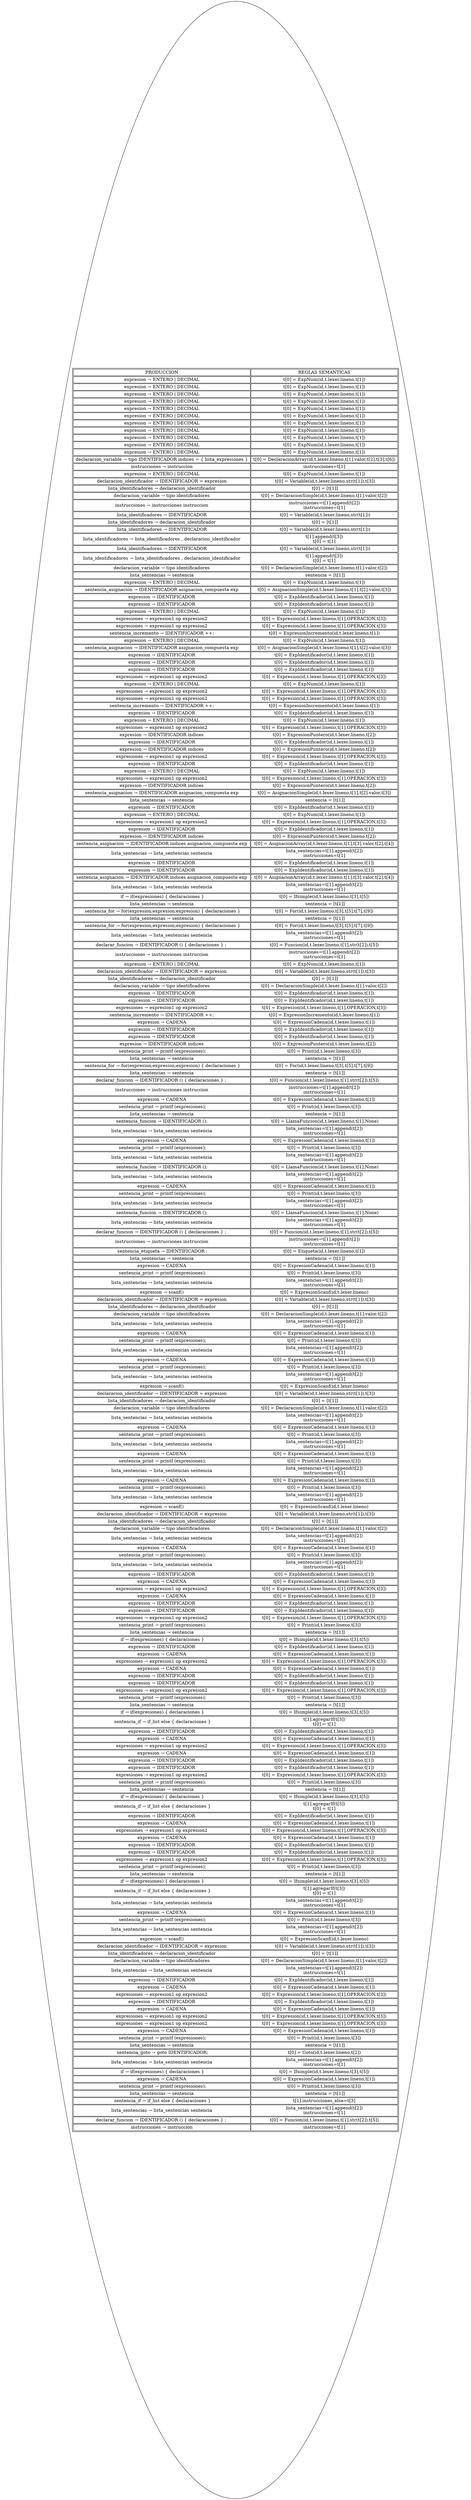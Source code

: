 digraph g {
	table [label=<<TABLE><TR><TD>PRODUCCION</TD><TD>REGLAS SEMANTICAS</TD></TR><TR><TD> expresion → ENTERO | DECIMAL </TD><TD> t[0] = ExpNum(id,t.lexer.lineno,t[1]) </TD></TR><TR><TD> expresion → ENTERO | DECIMAL </TD><TD> t[0] = ExpNum(id,t.lexer.lineno,t[1]) </TD></TR><TR><TD> expresion → ENTERO | DECIMAL </TD><TD> t[0] = ExpNum(id,t.lexer.lineno,t[1]) </TD></TR><TR><TD> expresion → ENTERO | DECIMAL </TD><TD> t[0] = ExpNum(id,t.lexer.lineno,t[1]) </TD></TR><TR><TD> expresion → ENTERO | DECIMAL </TD><TD> t[0] = ExpNum(id,t.lexer.lineno,t[1]) </TD></TR><TR><TD> expresion → ENTERO | DECIMAL </TD><TD> t[0] = ExpNum(id,t.lexer.lineno,t[1]) </TD></TR><TR><TD> expresion → ENTERO | DECIMAL </TD><TD> t[0] = ExpNum(id,t.lexer.lineno,t[1]) </TD></TR><TR><TD> expresion → ENTERO | DECIMAL </TD><TD> t[0] = ExpNum(id,t.lexer.lineno,t[1]) </TD></TR><TR><TD> expresion → ENTERO | DECIMAL </TD><TD> t[0] = ExpNum(id,t.lexer.lineno,t[1]) </TD></TR><TR><TD> expresion → ENTERO | DECIMAL </TD><TD> t[0] = ExpNum(id,t.lexer.lineno,t[1]) </TD></TR><TR><TD> expresion → ENTERO | DECIMAL </TD><TD> t[0] = ExpNum(id,t.lexer.lineno,t[1]) </TD></TR><TR><TD> declaracion_variable → tipo IDENTIFICADOR indices = { lista_expresiones } </TD><TD> t[0] = DeclaracionArray(id,t.lexer.lineno,t[1].valor,t[2],t[3],t[6]) </TD></TR>
 <TR><TD> instrucciones → instruccion </TD><TD> instrucciones=t[1] </TD></TR><TR><TD> expresion → ENTERO | DECIMAL </TD><TD> t[0] = ExpNum(id,t.lexer.lineno,t[1]) </TD></TR><TR><TD> declaracion_identificador → IDENTIFICADOR = expresion </TD><TD> t[0] = Variable(id,t.lexer.lineno,str(t[1]),t[3])</TD></TR><TR><TD> lista_identificadores → declaracion_identificador </TD><TD> t[0] = [t[1]]</TD></TR><TR><TD> declaracion_variable → tipo identificadores </TD><TD> t[0] = DeclaracionSimple(id,t.lexer.lineno,t[1].valor,t[2]) </TD></TR><TR><TD> instrucciones → instrucciones instruccion </TD><TD> instrucciones=t[1].append(t[2]) <BR/> instrucciones=t[1] </TD></TR><TR><TD> lista_identificadores → IDENTIFICADOR </TD><TD> t[0] = Variable(id,t.lexer.lineno,str(t[1]))</TD></TR><TR><TD> lista_identificadores → declaracion_identificador </TD><TD> t[0] = [t[1]]</TD></TR><TR><TD> lista_identificadores → IDENTIFICADOR </TD><TD> t[0] = Variable(id,t.lexer.lineno,str(t[1]))</TD></TR><TR><TD> lista_identificadores → lista_identificadores , declaracion_identificador </TD><TD> t[1].append(t[3]) <BR/> t[0] = t[1] </TD></TR><TR><TD> lista_identificadores → IDENTIFICADOR </TD><TD> t[0] = Variable(id,t.lexer.lineno,str(t[1]))</TD></TR><TR><TD> lista_identificadores → lista_identificadores , declaracion_identificador </TD><TD> t[1].append(t[3]) <BR/> t[0] = t[1] </TD></TR><TR><TD> declaracion_variable → tipo identificadores </TD><TD> t[0] = DeclaracionSimple(id,t.lexer.lineno,t[1].valor,t[2]) </TD></TR><TR><TD> lista_sentencias → sentencia </TD><TD> sentencia = [t[1]]</TD></TR><TR><TD> expresion → ENTERO | DECIMAL </TD><TD> t[0] = ExpNum(id,t.lexer.lineno,t[1]) </TD></TR><TR><TD> sentencia_asignacion → IDENTIFICADOR asignacion_compuesta exp </TD><TD> t[0] = AsignacionSimple(id,t.lexer.lineno,t[1],t[2].valor,t[3]) </TD></TR><TR><TD> expresion → IDENTIFICADOR </TD><TD> t[0] = ExpIdentificador(id,t.lexer.lineno,t[1]) </TD></TR><TR><TD> expresion → IDENTIFICADOR </TD><TD> t[0] = ExpIdentificador(id,t.lexer.lineno,t[1]) </TD></TR><TR><TD> expresion → ENTERO | DECIMAL </TD><TD> t[0] = ExpNum(id,t.lexer.lineno,t[1]) </TD></TR><TR><TD> expresiones → expresion1 op expresion2 </TD><TD> t[0] = Expresion(id,t.lexer.lineno,t[1],OPERACION,t[3]) </TD></TR><TR><TD> expresiones → expresion1 op expresion2 </TD><TD> t[0] = Expresion(id,t.lexer.lineno,t[1],OPERACION,t[3]) </TD></TR><TR><TD> sentencia_incremento → IDENTIFICADOR ++; </TD><TD> t[0] = ExpresionIncremento(id,t.lexer.lineno,t[1]) </TD></TR><TR><TD> expresion → ENTERO | DECIMAL </TD><TD> t[0] = ExpNum(id,t.lexer.lineno,t[1]) </TD></TR><TR><TD> sentencia_asignacion → IDENTIFICADOR asignacion_compuesta exp </TD><TD> t[0] = AsignacionSimple(id,t.lexer.lineno,t[1],t[2].valor,t[3]) </TD></TR><TR><TD> expresion → IDENTIFICADOR </TD><TD> t[0] = ExpIdentificador(id,t.lexer.lineno,t[1]) </TD></TR><TR><TD> expresion → IDENTIFICADOR </TD><TD> t[0] = ExpIdentificador(id,t.lexer.lineno,t[1]) </TD></TR><TR><TD> expresion → IDENTIFICADOR </TD><TD> t[0] = ExpIdentificador(id,t.lexer.lineno,t[1]) </TD></TR><TR><TD> expresiones → expresion1 op expresion2 </TD><TD> t[0] = Expresion(id,t.lexer.lineno,t[1],OPERACION,t[3]) </TD></TR><TR><TD> expresion → ENTERO | DECIMAL </TD><TD> t[0] = ExpNum(id,t.lexer.lineno,t[1]) </TD></TR><TR><TD> expresiones → expresion1 op expresion2 </TD><TD> t[0] = Expresion(id,t.lexer.lineno,t[1],OPERACION,t[3]) </TD></TR><TR><TD> expresiones → expresion1 op expresion2 </TD><TD> t[0] = Expresion(id,t.lexer.lineno,t[1],OPERACION,t[3]) </TD></TR><TR><TD> sentencia_incremento → IDENTIFICADOR ++; </TD><TD> t[0] = ExpresionIncremento(id,t.lexer.lineno,t[1]) </TD></TR><TR><TD> expresion → IDENTIFICADOR </TD><TD> t[0] = ExpIdentificador(id,t.lexer.lineno,t[1]) </TD></TR><TR><TD> expresion → ENTERO | DECIMAL </TD><TD> t[0] = ExpNum(id,t.lexer.lineno,t[1]) </TD></TR><TR><TD> expresiones → expresion1 op expresion2 </TD><TD> t[0] = Expresion(id,t.lexer.lineno,t[1],OPERACION,t[3]) </TD></TR><TR><TD> expresion → IDENTIFICADOR indices </TD><TD> t[0] = ExpresionPuntero(id,t.lexer.lineno,t[2]) </TD></TR><TR><TD> expresion → IDENTIFICADOR </TD><TD> t[0] = ExpIdentificador(id,t.lexer.lineno,t[1]) </TD></TR><TR><TD> expresion → IDENTIFICADOR indices </TD><TD> t[0] = ExpresionPuntero(id,t.lexer.lineno,t[2]) </TD></TR><TR><TD> expresiones → expresion1 op expresion2 </TD><TD> t[0] = Expresion(id,t.lexer.lineno,t[1],OPERACION,t[3]) </TD></TR><TR><TD> expresion → IDENTIFICADOR </TD><TD> t[0] = ExpIdentificador(id,t.lexer.lineno,t[1]) </TD></TR><TR><TD> expresion → ENTERO | DECIMAL </TD><TD> t[0] = ExpNum(id,t.lexer.lineno,t[1]) </TD></TR><TR><TD> expresiones → expresion1 op expresion2 </TD><TD> t[0] = Expresion(id,t.lexer.lineno,t[1],OPERACION,t[3]) </TD></TR><TR><TD> expresion → IDENTIFICADOR indices </TD><TD> t[0] = ExpresionPuntero(id,t.lexer.lineno,t[2]) </TD></TR><TR><TD> sentencia_asignacion → IDENTIFICADOR asignacion_compuesta exp </TD><TD> t[0] = AsignacionSimple(id,t.lexer.lineno,t[1],t[2].valor,t[3]) </TD></TR><TR><TD> lista_sentencias → sentencia </TD><TD> sentencia = [t[1]]</TD></TR><TR><TD> expresion → IDENTIFICADOR </TD><TD> t[0] = ExpIdentificador(id,t.lexer.lineno,t[1]) </TD></TR><TR><TD> expresion → ENTERO | DECIMAL </TD><TD> t[0] = ExpNum(id,t.lexer.lineno,t[1]) </TD></TR><TR><TD> expresiones → expresion1 op expresion2 </TD><TD> t[0] = Expresion(id,t.lexer.lineno,t[1],OPERACION,t[3]) </TD></TR><TR><TD> expresion → IDENTIFICADOR </TD><TD> t[0] = ExpIdentificador(id,t.lexer.lineno,t[1]) </TD></TR><TR><TD> expresion → IDENTIFICADOR indices </TD><TD> t[0] = ExpresionPuntero(id,t.lexer.lineno,t[2]) </TD></TR><TR><TD> sentencia_asignacion → IDENTIFICADOR indices asignacion_compuesta exp </TD><TD> t[0] = AsignacionArray(id,t.lexer.lineno,t[1],t[3].valor,t[2],t[4]) </TD></TR><TR><TD> lista_sentencias → lista_sentencias sentencia </TD><TD> lista_sentencias=t[1].append(t[2]) <BR/> instrucciones=t[1] </TD></TR><TR><TD> expresion → IDENTIFICADOR </TD><TD> t[0] = ExpIdentificador(id,t.lexer.lineno,t[1]) </TD></TR><TR><TD> expresion → IDENTIFICADOR </TD><TD> t[0] = ExpIdentificador(id,t.lexer.lineno,t[1]) </TD></TR><TR><TD> sentencia_asignacion → IDENTIFICADOR indices asignacion_compuesta exp </TD><TD> t[0] = AsignacionArray(id,t.lexer.lineno,t[1],t[3].valor,t[2],t[4]) </TD></TR><TR><TD> lista_sentencias → lista_sentencias sentencia </TD><TD> lista_sentencias=t[1].append(t[2]) <BR/> instrucciones=t[1] </TD></TR><TR><TD> if → if(expresiones) { declaraciones }</TD><TD> t[0] = Ifsimple(id,t.lexer.lineno,t[3],t[5]) </TD></TR><TR><TD> lista_sentencias → sentencia </TD><TD> sentencia = [t[1]]</TD></TR><TR><TD> sentencia_for → for(expresion;expresion;expresion) { declaraciones }</TD><TD> t[0] = For(id,t.lexer.lineno,t[3],t[5],t[7],t[9]) </TD></TR><TR><TD> lista_sentencias → sentencia </TD><TD> sentencia = [t[1]]</TD></TR><TR><TD> sentencia_for → for(expresion;expresion;expresion) { declaraciones }</TD><TD> t[0] = For(id,t.lexer.lineno,t[3],t[5],t[7],t[9]) </TD></TR><TR><TD> lista_sentencias → lista_sentencias sentencia </TD><TD> lista_sentencias=t[1].append(t[2]) <BR/> instrucciones=t[1] </TD></TR>
 <TR><TD> declarar_funcion → IDENTIFICADOR () { declaraciones } ;  </TD><TD> t[0] = Funcion(id,t.lexer.lineno,t[1],str(t[2]),t[5]) </TD></TR><TR><TD> instrucciones → instrucciones instruccion </TD><TD> instrucciones=t[1].append(t[2]) <BR/> instrucciones=t[1] </TD></TR><TR><TD> expresion → ENTERO | DECIMAL </TD><TD> t[0] = ExpNum(id,t.lexer.lineno,t[1]) </TD></TR><TR><TD> declaracion_identificador → IDENTIFICADOR = expresion </TD><TD> t[0] = Variable(id,t.lexer.lineno,str(t[1]),t[3])</TD></TR><TR><TD> lista_identificadores → declaracion_identificador </TD><TD> t[0] = [t[1]]</TD></TR><TR><TD> declaracion_variable → tipo identificadores </TD><TD> t[0] = DeclaracionSimple(id,t.lexer.lineno,t[1].valor,t[2]) </TD></TR><TR><TD> expresion → IDENTIFICADOR </TD><TD> t[0] = ExpIdentificador(id,t.lexer.lineno,t[1]) </TD></TR><TR><TD> expresion → IDENTIFICADOR </TD><TD> t[0] = ExpIdentificador(id,t.lexer.lineno,t[1]) </TD></TR><TR><TD> expresiones → expresion1 op expresion2 </TD><TD> t[0] = Expresion(id,t.lexer.lineno,t[1],OPERACION,t[3]) </TD></TR><TR><TD> sentencia_incremento → IDENTIFICADOR ++; </TD><TD> t[0] = ExpresionIncremento(id,t.lexer.lineno,t[1]) </TD></TR><TR><TD> expresion → CADENA </TD><TD> t[0] = ExpresionCadena(id,t.lexer.lineno,t[1]) </TD></TR><TR><TD> expresion → IDENTIFICADOR </TD><TD> t[0] = ExpIdentificador(id,t.lexer.lineno,t[1]) </TD></TR><TR><TD> expresion → IDENTIFICADOR </TD><TD> t[0] = ExpIdentificador(id,t.lexer.lineno,t[1]) </TD></TR><TR><TD> expresion → IDENTIFICADOR indices </TD><TD> t[0] = ExpresionPuntero(id,t.lexer.lineno,t[2]) </TD></TR><TR><TD> sentencia_print → printf (expresiones);</TD><TD> t[0] = Print(id,t.lexer.lineno,t[3]) </TD></TR><TR><TD> lista_sentencias → sentencia </TD><TD> sentencia = [t[1]]</TD></TR><TR><TD> sentencia_for → for(expresion;expresion;expresion) { declaraciones }</TD><TD> t[0] = For(id,t.lexer.lineno,t[3],t[5],t[7],t[9]) </TD></TR><TR><TD> lista_sentencias → sentencia </TD><TD> sentencia = [t[1]]</TD></TR>
 <TR><TD> declarar_funcion → IDENTIFICADOR () { declaraciones } ;  </TD><TD> t[0] = Funcion(id,t.lexer.lineno,t[1],str(t[2]),t[5]) </TD></TR><TR><TD> instrucciones → instrucciones instruccion </TD><TD> instrucciones=t[1].append(t[2]) <BR/> instrucciones=t[1] </TD></TR><TR><TD> expresion → CADENA </TD><TD> t[0] = ExpresionCadena(id,t.lexer.lineno,t[1]) </TD></TR><TR><TD> sentencia_print → printf (expresiones);</TD><TD> t[0] = Print(id,t.lexer.lineno,t[3]) </TD></TR><TR><TD> lista_sentencias → sentencia </TD><TD> sentencia = [t[1]]</TD></TR><TR><TD> sentencia_funcion → IDENTIFICADOR (); </TD><TD> t[0] = LlamaFuncion(id,t.lexer.lineno,t[1],None)</TD></TR><TR><TD> lista_sentencias → lista_sentencias sentencia </TD><TD> lista_sentencias=t[1].append(t[2]) <BR/> instrucciones=t[1] </TD></TR><TR><TD> expresion → CADENA </TD><TD> t[0] = ExpresionCadena(id,t.lexer.lineno,t[1]) </TD></TR><TR><TD> sentencia_print → printf (expresiones);</TD><TD> t[0] = Print(id,t.lexer.lineno,t[3]) </TD></TR><TR><TD> lista_sentencias → lista_sentencias sentencia </TD><TD> lista_sentencias=t[1].append(t[2]) <BR/> instrucciones=t[1] </TD></TR><TR><TD> sentencia_funcion → IDENTIFICADOR (); </TD><TD> t[0] = LlamaFuncion(id,t.lexer.lineno,t[1],None)</TD></TR><TR><TD> lista_sentencias → lista_sentencias sentencia </TD><TD> lista_sentencias=t[1].append(t[2]) <BR/> instrucciones=t[1] </TD></TR><TR><TD> expresion → CADENA </TD><TD> t[0] = ExpresionCadena(id,t.lexer.lineno,t[1]) </TD></TR><TR><TD> sentencia_print → printf (expresiones);</TD><TD> t[0] = Print(id,t.lexer.lineno,t[3]) </TD></TR><TR><TD> lista_sentencias → lista_sentencias sentencia </TD><TD> lista_sentencias=t[1].append(t[2]) <BR/> instrucciones=t[1] </TD></TR><TR><TD> sentencia_funcion → IDENTIFICADOR (); </TD><TD> t[0] = LlamaFuncion(id,t.lexer.lineno,t[1],None)</TD></TR><TR><TD> lista_sentencias → lista_sentencias sentencia </TD><TD> lista_sentencias=t[1].append(t[2]) <BR/> instrucciones=t[1] </TD></TR>
 <TR><TD> declarar_funcion → IDENTIFICADOR () { declaraciones } ;  </TD><TD> t[0] = Funcion(id,t.lexer.lineno,t[1],str(t[2]),t[5]) </TD></TR><TR><TD> instrucciones → instrucciones instruccion </TD><TD> instrucciones=t[1].append(t[2]) <BR/> instrucciones=t[1] </TD></TR><TR><TD> sentencia_etiqueta → IDENTIFICADOR :</TD><TD> t[0] = Etiqueta(id,t.lexer.lineno,t[1]) </TD></TR><TR><TD> lista_sentencias → sentencia </TD><TD> sentencia = [t[1]]</TD></TR><TR><TD> expresion → CADENA </TD><TD> t[0] = ExpresionCadena(id,t.lexer.lineno,t[1]) </TD></TR><TR><TD> sentencia_print → printf (expresiones);</TD><TD> t[0] = Print(id,t.lexer.lineno,t[3]) </TD></TR><TR><TD> lista_sentencias → lista_sentencias sentencia </TD><TD> lista_sentencias=t[1].append(t[2]) <BR/> instrucciones=t[1] </TD></TR><TR><TD> expresion → scanf() </TD><TD> t[0] = ExpresionScanf(id,t.lexer.lineno) </TD></TR><TR><TD> declaracion_identificador → IDENTIFICADOR = expresion </TD><TD> t[0] = Variable(id,t.lexer.lineno,str(t[1]),t[3])</TD></TR><TR><TD> lista_identificadores → declaracion_identificador </TD><TD> t[0] = [t[1]]</TD></TR><TR><TD> declaracion_variable → tipo identificadores </TD><TD> t[0] = DeclaracionSimple(id,t.lexer.lineno,t[1].valor,t[2]) </TD></TR><TR><TD> lista_sentencias → lista_sentencias sentencia </TD><TD> lista_sentencias=t[1].append(t[2]) <BR/> instrucciones=t[1] </TD></TR><TR><TD> expresion → CADENA </TD><TD> t[0] = ExpresionCadena(id,t.lexer.lineno,t[1]) </TD></TR><TR><TD> sentencia_print → printf (expresiones);</TD><TD> t[0] = Print(id,t.lexer.lineno,t[3]) </TD></TR><TR><TD> lista_sentencias → lista_sentencias sentencia </TD><TD> lista_sentencias=t[1].append(t[2]) <BR/> instrucciones=t[1] </TD></TR><TR><TD> expresion → CADENA </TD><TD> t[0] = ExpresionCadena(id,t.lexer.lineno,t[1]) </TD></TR><TR><TD> sentencia_print → printf (expresiones);</TD><TD> t[0] = Print(id,t.lexer.lineno,t[3]) </TD></TR><TR><TD> lista_sentencias → lista_sentencias sentencia </TD><TD> lista_sentencias=t[1].append(t[2]) <BR/> instrucciones=t[1] </TD></TR><TR><TD> expresion → scanf() </TD><TD> t[0] = ExpresionScanf(id,t.lexer.lineno) </TD></TR><TR><TD> declaracion_identificador → IDENTIFICADOR = expresion </TD><TD> t[0] = Variable(id,t.lexer.lineno,str(t[1]),t[3])</TD></TR><TR><TD> lista_identificadores → declaracion_identificador </TD><TD> t[0] = [t[1]]</TD></TR><TR><TD> declaracion_variable → tipo identificadores </TD><TD> t[0] = DeclaracionSimple(id,t.lexer.lineno,t[1].valor,t[2]) </TD></TR><TR><TD> lista_sentencias → lista_sentencias sentencia </TD><TD> lista_sentencias=t[1].append(t[2]) <BR/> instrucciones=t[1] </TD></TR><TR><TD> expresion → CADENA </TD><TD> t[0] = ExpresionCadena(id,t.lexer.lineno,t[1]) </TD></TR><TR><TD> sentencia_print → printf (expresiones);</TD><TD> t[0] = Print(id,t.lexer.lineno,t[3]) </TD></TR><TR><TD> lista_sentencias → lista_sentencias sentencia </TD><TD> lista_sentencias=t[1].append(t[2]) <BR/> instrucciones=t[1] </TD></TR><TR><TD> expresion → CADENA </TD><TD> t[0] = ExpresionCadena(id,t.lexer.lineno,t[1]) </TD></TR><TR><TD> sentencia_print → printf (expresiones);</TD><TD> t[0] = Print(id,t.lexer.lineno,t[3]) </TD></TR><TR><TD> lista_sentencias → lista_sentencias sentencia </TD><TD> lista_sentencias=t[1].append(t[2]) <BR/> instrucciones=t[1] </TD></TR><TR><TD> expresion → CADENA </TD><TD> t[0] = ExpresionCadena(id,t.lexer.lineno,t[1]) </TD></TR><TR><TD> sentencia_print → printf (expresiones);</TD><TD> t[0] = Print(id,t.lexer.lineno,t[3]) </TD></TR><TR><TD> lista_sentencias → lista_sentencias sentencia </TD><TD> lista_sentencias=t[1].append(t[2]) <BR/> instrucciones=t[1] </TD></TR><TR><TD> expresion → scanf() </TD><TD> t[0] = ExpresionScanf(id,t.lexer.lineno) </TD></TR><TR><TD> declaracion_identificador → IDENTIFICADOR = expresion </TD><TD> t[0] = Variable(id,t.lexer.lineno,str(t[1]),t[3])</TD></TR><TR><TD> lista_identificadores → declaracion_identificador </TD><TD> t[0] = [t[1]]</TD></TR><TR><TD> declaracion_variable → tipo identificadores </TD><TD> t[0] = DeclaracionSimple(id,t.lexer.lineno,t[1].valor,t[2]) </TD></TR><TR><TD> lista_sentencias → lista_sentencias sentencia </TD><TD> lista_sentencias=t[1].append(t[2]) <BR/> instrucciones=t[1] </TD></TR><TR><TD> expresion → CADENA </TD><TD> t[0] = ExpresionCadena(id,t.lexer.lineno,t[1]) </TD></TR><TR><TD> sentencia_print → printf (expresiones);</TD><TD> t[0] = Print(id,t.lexer.lineno,t[3]) </TD></TR><TR><TD> lista_sentencias → lista_sentencias sentencia </TD><TD> lista_sentencias=t[1].append(t[2]) <BR/> instrucciones=t[1] </TD></TR><TR><TD> expresion → IDENTIFICADOR </TD><TD> t[0] = ExpIdentificador(id,t.lexer.lineno,t[1]) </TD></TR><TR><TD> expresion → CADENA </TD><TD> t[0] = ExpresionCadena(id,t.lexer.lineno,t[1]) </TD></TR><TR><TD> expresiones → expresion1 op expresion2 </TD><TD> t[0] = Expresion(id,t.lexer.lineno,t[1],OPERACION,t[3]) </TD></TR><TR><TD> expresion → CADENA </TD><TD> t[0] = ExpresionCadena(id,t.lexer.lineno,t[1]) </TD></TR><TR><TD> expresion → IDENTIFICADOR </TD><TD> t[0] = ExpIdentificador(id,t.lexer.lineno,t[1]) </TD></TR><TR><TD> expresion → IDENTIFICADOR </TD><TD> t[0] = ExpIdentificador(id,t.lexer.lineno,t[1]) </TD></TR><TR><TD> expresiones → expresion1 op expresion2 </TD><TD> t[0] = Expresion(id,t.lexer.lineno,t[1],OPERACION,t[3]) </TD></TR><TR><TD> sentencia_print → printf (expresiones);</TD><TD> t[0] = Print(id,t.lexer.lineno,t[3]) </TD></TR><TR><TD> lista_sentencias → sentencia </TD><TD> sentencia = [t[1]]</TD></TR><TR><TD> if → if(expresiones) { declaraciones }</TD><TD> t[0] = Ifsimple(id,t.lexer.lineno,t[3],t[5]) </TD></TR><TR><TD> expresion → IDENTIFICADOR </TD><TD> t[0] = ExpIdentificador(id,t.lexer.lineno,t[1]) </TD></TR><TR><TD> expresion → CADENA </TD><TD> t[0] = ExpresionCadena(id,t.lexer.lineno,t[1]) </TD></TR><TR><TD> expresiones → expresion1 op expresion2 </TD><TD> t[0] = Expresion(id,t.lexer.lineno,t[1],OPERACION,t[3]) </TD></TR><TR><TD> expresion → CADENA </TD><TD> t[0] = ExpresionCadena(id,t.lexer.lineno,t[1]) </TD></TR><TR><TD> expresion → IDENTIFICADOR </TD><TD> t[0] = ExpIdentificador(id,t.lexer.lineno,t[1]) </TD></TR><TR><TD> expresion → IDENTIFICADOR </TD><TD> t[0] = ExpIdentificador(id,t.lexer.lineno,t[1]) </TD></TR><TR><TD> expresiones → expresion1 op expresion2 </TD><TD> t[0] = Expresion(id,t.lexer.lineno,t[1],OPERACION,t[3]) </TD></TR><TR><TD> sentencia_print → printf (expresiones);</TD><TD> t[0] = Print(id,t.lexer.lineno,t[3]) </TD></TR><TR><TD> lista_sentencias → sentencia </TD><TD> sentencia = [t[1]]</TD></TR><TR><TD> if → if(expresiones) { declaraciones }</TD><TD> t[0] = Ifsimple(id,t.lexer.lineno,t[3],t[5]) </TD></TR><TR><TD> sentencia_if → if_list else { declaraciones }</TD><TD> t[1].agregarIf(t[3]) <BR/> t[0] = t[1] </TD></TR><TR><TD> expresion → IDENTIFICADOR </TD><TD> t[0] = ExpIdentificador(id,t.lexer.lineno,t[1]) </TD></TR><TR><TD> expresion → CADENA </TD><TD> t[0] = ExpresionCadena(id,t.lexer.lineno,t[1]) </TD></TR><TR><TD> expresiones → expresion1 op expresion2 </TD><TD> t[0] = Expresion(id,t.lexer.lineno,t[1],OPERACION,t[3]) </TD></TR><TR><TD> expresion → CADENA </TD><TD> t[0] = ExpresionCadena(id,t.lexer.lineno,t[1]) </TD></TR><TR><TD> expresion → IDENTIFICADOR </TD><TD> t[0] = ExpIdentificador(id,t.lexer.lineno,t[1]) </TD></TR><TR><TD> expresion → IDENTIFICADOR </TD><TD> t[0] = ExpIdentificador(id,t.lexer.lineno,t[1]) </TD></TR><TR><TD> expresiones → expresion1 op expresion2 </TD><TD> t[0] = Expresion(id,t.lexer.lineno,t[1],OPERACION,t[3]) </TD></TR><TR><TD> sentencia_print → printf (expresiones);</TD><TD> t[0] = Print(id,t.lexer.lineno,t[3]) </TD></TR><TR><TD> lista_sentencias → sentencia </TD><TD> sentencia = [t[1]]</TD></TR><TR><TD> if → if(expresiones) { declaraciones }</TD><TD> t[0] = Ifsimple(id,t.lexer.lineno,t[3],t[5]) </TD></TR><TR><TD> sentencia_if → if_list else { declaraciones }</TD><TD> t[1].agregarIf(t[3]) <BR/> t[0] = t[1] </TD></TR><TR><TD> expresion → IDENTIFICADOR </TD><TD> t[0] = ExpIdentificador(id,t.lexer.lineno,t[1]) </TD></TR><TR><TD> expresion → CADENA </TD><TD> t[0] = ExpresionCadena(id,t.lexer.lineno,t[1]) </TD></TR><TR><TD> expresiones → expresion1 op expresion2 </TD><TD> t[0] = Expresion(id,t.lexer.lineno,t[1],OPERACION,t[3]) </TD></TR><TR><TD> expresion → CADENA </TD><TD> t[0] = ExpresionCadena(id,t.lexer.lineno,t[1]) </TD></TR><TR><TD> expresion → IDENTIFICADOR </TD><TD> t[0] = ExpIdentificador(id,t.lexer.lineno,t[1]) </TD></TR><TR><TD> expresion → IDENTIFICADOR </TD><TD> t[0] = ExpIdentificador(id,t.lexer.lineno,t[1]) </TD></TR><TR><TD> expresiones → expresion1 op expresion2 </TD><TD> t[0] = Expresion(id,t.lexer.lineno,t[1],OPERACION,t[3]) </TD></TR><TR><TD> sentencia_print → printf (expresiones);</TD><TD> t[0] = Print(id,t.lexer.lineno,t[3]) </TD></TR><TR><TD> lista_sentencias → sentencia </TD><TD> sentencia = [t[1]]</TD></TR><TR><TD> if → if(expresiones) { declaraciones }</TD><TD> t[0] = Ifsimple(id,t.lexer.lineno,t[3],t[5]) </TD></TR><TR><TD> sentencia_if → if_list else { declaraciones }</TD><TD> t[1].agregarIf(t[3]) <BR/> t[0] = t[1] </TD></TR><TR><TD> lista_sentencias → lista_sentencias sentencia </TD><TD> lista_sentencias=t[1].append(t[2]) <BR/> instrucciones=t[1] </TD></TR><TR><TD> expresion → CADENA </TD><TD> t[0] = ExpresionCadena(id,t.lexer.lineno,t[1]) </TD></TR><TR><TD> sentencia_print → printf (expresiones);</TD><TD> t[0] = Print(id,t.lexer.lineno,t[3]) </TD></TR><TR><TD> lista_sentencias → lista_sentencias sentencia </TD><TD> lista_sentencias=t[1].append(t[2]) <BR/> instrucciones=t[1] </TD></TR><TR><TD> expresion → scanf() </TD><TD> t[0] = ExpresionScanf(id,t.lexer.lineno) </TD></TR><TR><TD> declaracion_identificador → IDENTIFICADOR = expresion </TD><TD> t[0] = Variable(id,t.lexer.lineno,str(t[1]),t[3])</TD></TR><TR><TD> lista_identificadores → declaracion_identificador </TD><TD> t[0] = [t[1]]</TD></TR><TR><TD> declaracion_variable → tipo identificadores </TD><TD> t[0] = DeclaracionSimple(id,t.lexer.lineno,t[1].valor,t[2]) </TD></TR><TR><TD> lista_sentencias → lista_sentencias sentencia </TD><TD> lista_sentencias=t[1].append(t[2]) <BR/> instrucciones=t[1] </TD></TR><TR><TD> expresion → IDENTIFICADOR </TD><TD> t[0] = ExpIdentificador(id,t.lexer.lineno,t[1]) </TD></TR><TR><TD> expresion → CADENA </TD><TD> t[0] = ExpresionCadena(id,t.lexer.lineno,t[1]) </TD></TR><TR><TD> expresiones → expresion1 op expresion2 </TD><TD> t[0] = Expresion(id,t.lexer.lineno,t[1],OPERACION,t[3]) </TD></TR><TR><TD> expresion → IDENTIFICADOR </TD><TD> t[0] = ExpIdentificador(id,t.lexer.lineno,t[1]) </TD></TR><TR><TD> expresion → CADENA </TD><TD> t[0] = ExpresionCadena(id,t.lexer.lineno,t[1]) </TD></TR><TR><TD> expresiones → expresion1 op expresion2 </TD><TD> t[0] = Expresion(id,t.lexer.lineno,t[1],OPERACION,t[3]) </TD></TR><TR><TD> expresiones → expresion1 op expresion2 </TD><TD> t[0] = Expresion(id,t.lexer.lineno,t[1],OPERACION,t[3]) </TD></TR><TR><TD> expresion → CADENA </TD><TD> t[0] = ExpresionCadena(id,t.lexer.lineno,t[1]) </TD></TR><TR><TD> sentencia_print → printf (expresiones);</TD><TD> t[0] = Print(id,t.lexer.lineno,t[3]) </TD></TR><TR><TD> lista_sentencias → sentencia </TD><TD> sentencia = [t[1]]</TD></TR><TR><TD> sentencia_goto → goto IDENTIFICADOR;</TD><TD> t[0] = Goto(id,t.lexer.lineno,t[2]) </TD></TR><TR><TD> lista_sentencias → lista_sentencias sentencia </TD><TD> lista_sentencias=t[1].append(t[2]) <BR/> instrucciones=t[1] </TD></TR><TR><TD> if → if(expresiones) { declaraciones }</TD><TD> t[0] = Ifsimple(id,t.lexer.lineno,t[3],t[5]) </TD></TR><TR><TD> expresion → CADENA </TD><TD> t[0] = ExpresionCadena(id,t.lexer.lineno,t[1]) </TD></TR><TR><TD> sentencia_print → printf (expresiones);</TD><TD> t[0] = Print(id,t.lexer.lineno,t[3]) </TD></TR><TR><TD> lista_sentencias → sentencia </TD><TD> sentencia = [t[1]]</TD></TR><TR><TD> sentencia_if → if_list else { declaraciones }</TD><TD> t[1].instrucciones_else=t[3] </TD></TR><TR><TD> lista_sentencias → lista_sentencias sentencia </TD><TD> lista_sentencias=t[1].append(t[2]) <BR/> instrucciones=t[1] </TD></TR>
 <TR><TD> declarar_funcion → IDENTIFICADOR () { declaraciones } ;  </TD><TD> t[0] = Funcion(id,t.lexer.lineno,t[1],str(t[2]),t[5]) </TD></TR>
 <TR><TD> instrucciones → instruccion </TD><TD> instrucciones=t[1] </TD></TR></TABLE>>]
}
